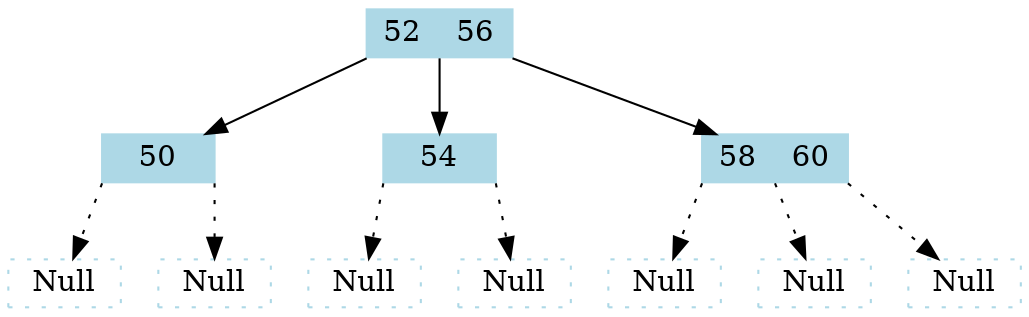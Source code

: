 
//60
digraph {
 splines=false;
 node [shape = record,height=.1,style=filled,color=lightblue;];

 node0x1004072d0 [label = " <node52> 52| <node56> 56"]
 node0x1004072d0:<node52>:sw -> node0x100531df0
 node0x100531df0 [label = " <node50> 50"]
 Null0x100531df00 [label="Null"][style = dotted]
 node0x100531df0:<node50>:sw -> Null0x100531df00[style = dotted]
 Null0x100531df01 [label="Null"][style = dotted]
 node0x100531df0:<node50>:se -> Null0x100531df01[style = dotted]
 node0x1004072d0:<node52>:se -> node0x1004074f0
 node0x1004074f0 [label = " <node54> 54"]
 Null0x1004074f00 [label="Null"][style = dotted]
 node0x1004074f0:<node54>:sw -> Null0x1004074f00[style = dotted]
 Null0x1004074f01 [label="Null"][style = dotted]
 node0x1004074f0:<node54>:se -> Null0x1004074f01[style = dotted]
 node0x1004072d0:<node56>:se -> node0x1006060a0
 node0x1006060a0 [label = " <node58> 58| <node60> 60"]
 Null0x1006060a00 [label="Null"][style = dotted]
 node0x1006060a0:<node58>:sw -> Null0x1006060a00[style = dotted]
 Null0x1006060a01 [label="Null"][style = dotted]
 node0x1006060a0:<node58>:se -> Null0x1006060a01[style = dotted]
 Null0x1006060a02 [label="Null"][style = dotted]
 node0x1006060a0:<node60>:se -> Null0x1006060a02[style = dotted]
}

//分裂之前
digraph {
 splines=false;
 node [shape = record,height=.1,style=filled,color=lightblue;];

 node0x1004072d0 [label = " <node52> 52| <node56> 56"]
 node0x1004072d0:<node52>:sw -> node0x100531df0
 node0x100531df0 [label = " <node50> 50"]
 Null0x100531df00 [label="Null"][style = dotted]
 node0x100531df0:<node50>:sw -> Null0x100531df00[style = dotted]
 Null0x100531df01 [label="Null"][style = dotted]
 node0x100531df0:<node50>:se -> Null0x100531df01[style = dotted]
 node0x1004072d0:<node52>:se -> node0x1004074f0
 node0x1004074f0 [label = " <node54> 54"]
 Null0x1004074f00 [label="Null"][style = dotted]
 node0x1004074f0:<node54>:sw -> Null0x1004074f00[style = dotted]
 Null0x1004074f01 [label="Null"][style = dotted]
 node0x1004074f0:<node54>:se -> Null0x1004074f01[style = dotted]
 node0x1004072d0:<node56>:se -> node0x1006060a0
 node0x1006060a0 [label = " <node58> 58| <node60> 60| <node62> 62"]
 Null0x1006060a00 [label="Null"][style = dotted]
 node0x1006060a0:<node58>:sw -> Null0x1006060a00[style = dotted]
 Null0x1006060a01 [label="Null"][style = dotted]
 node0x1006060a0:<node58>:se -> Null0x1006060a01[style = dotted]
 Null0x1006060a02 [label="Null"][style = dotted]
 node0x1006060a0:<node60>:se -> Null0x1006060a02[style = dotted]
 Null0x1006060a03 [label="Null"][style = dotted]
 node0x1006060a0:<node62>:se -> Null0x1006060a03[style = dotted]
}

//分裂之前
digraph {
 splines=false;
 node [shape = record,height=.1,style=filled,color=lightblue;];

 node0x1004072d0 [label = " <node52> 52| <node56> 56| <node60> 60"]
 node0x1004072d0:<node52>:sw -> node0x100531df0
 node0x100531df0 [label = " <node50> 50"]
 Null0x100531df00 [label="Null"][style = dotted]
 node0x100531df0:<node50>:sw -> Null0x100531df00[style = dotted]
 Null0x100531df01 [label="Null"][style = dotted]
 node0x100531df0:<node50>:se -> Null0x100531df01[style = dotted]
 node0x1004072d0:<node52>:se -> node0x1004074f0
 node0x1004074f0 [label = " <node54> 54"]
 Null0x1004074f00 [label="Null"][style = dotted]
 node0x1004074f0:<node54>:sw -> Null0x1004074f00[style = dotted]
 Null0x1004074f01 [label="Null"][style = dotted]
 node0x1004074f0:<node54>:se -> Null0x1004074f01[style = dotted]
 node0x1004072d0:<node56>:se -> node0x1006060a0
 node0x1006060a0 [label = " <node58> 58"]
 Null0x1006060a00 [label="Null"][style = dotted]
 node0x1006060a0:<node58>:sw -> Null0x1006060a00[style = dotted]
 Null0x1006060a01 [label="Null"][style = dotted]
 node0x1006060a0:<node58>:se -> Null0x1006060a01[style = dotted]
 node0x1004072d0:<node60>:se -> node0x100606130
 node0x100606130 [label = " <node62> 62"]
 Null0x1006061300 [label="Null"][style = dotted]
 node0x100606130:<node62>:sw -> Null0x1006061300[style = dotted]
 Null0x1006061301 [label="Null"][style = dotted]
 node0x100606130:<node62>:se -> Null0x1006061301[style = dotted]
}

//62
digraph {
 splines=false;
 node [shape = record,height=.1,style=filled,color=lightblue;];

 node0x100606170 [label = " <node56> 56"]
 node0x100606170:<node56>:sw -> node0x1004072d0
 node0x1004072d0 [label = " <node52> 52"]
 node0x1004072d0:<node52>:sw -> node0x100531df0
 node0x100531df0 [label = " <node50> 50"]
 Null0x100531df00 [label="Null"][style = dotted]
 node0x100531df0:<node50>:sw -> Null0x100531df00[style = dotted]
 Null0x100531df01 [label="Null"][style = dotted]
 node0x100531df0:<node50>:se -> Null0x100531df01[style = dotted]
 node0x1004072d0:<node52>:se -> node0x1004074f0
 node0x1004074f0 [label = " <node54> 54"]
 Null0x1004074f00 [label="Null"][style = dotted]
 node0x1004074f0:<node54>:sw -> Null0x1004074f00[style = dotted]
 Null0x1004074f01 [label="Null"][style = dotted]
 node0x1004074f0:<node54>:se -> Null0x1004074f01[style = dotted]
 node0x100606170:<node56>:se -> node0x100531e40
 node0x100531e40 [label = " <node60> 60"]
 node0x100531e40:<node60>:sw -> node0x1006060a0
 node0x1006060a0 [label = " <node58> 58"]
 Null0x1006060a00 [label="Null"][style = dotted]
 node0x1006060a0:<node58>:sw -> Null0x1006060a00[style = dotted]
 Null0x1006060a01 [label="Null"][style = dotted]
 node0x1006060a0:<node58>:se -> Null0x1006060a01[style = dotted]
 node0x100531e40:<node60>:se -> node0x100606130
 node0x100606130 [label = " <node62> 62"]
 Null0x1006061300 [label="Null"][style = dotted]
 node0x100606130:<node62>:sw -> Null0x1006061300[style = dotted]
 Null0x1006061301 [label="Null"][style = dotted]
 node0x100606130:<node62>:se -> Null0x1006061301[style = dotted]
}
